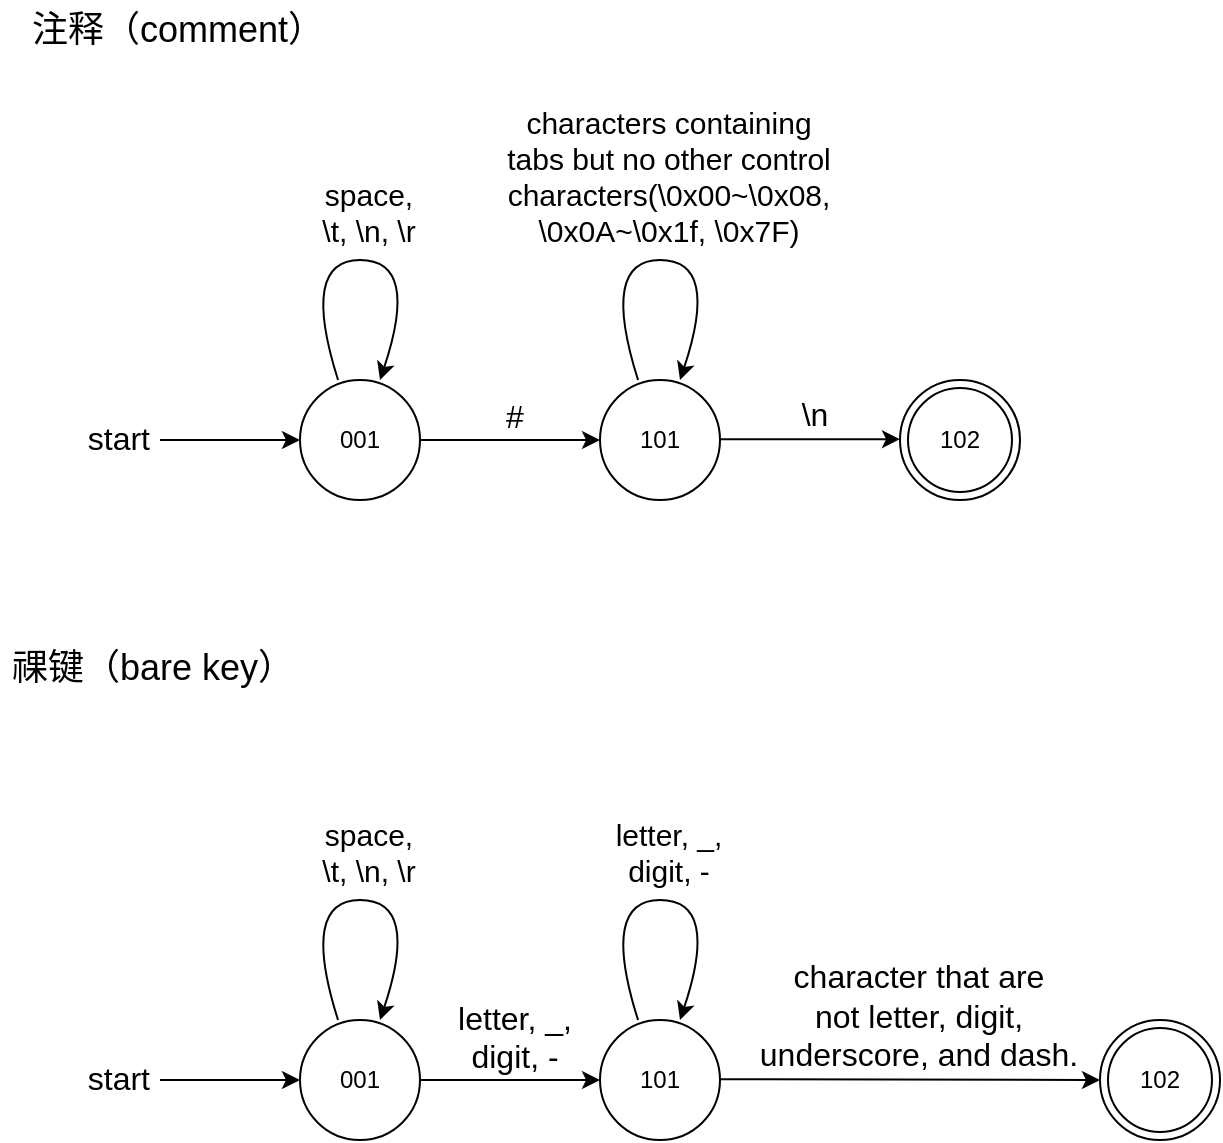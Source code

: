 <mxfile version="22.1.2" type="device">
  <diagram name="第 1 页" id="ydRHRouhvx54ArjkyRwV">
    <mxGraphModel dx="928" dy="617" grid="1" gridSize="10" guides="1" tooltips="1" connect="1" arrows="1" fold="1" page="1" pageScale="1" pageWidth="827" pageHeight="1169" math="0" shadow="0">
      <root>
        <mxCell id="0" />
        <mxCell id="1" parent="0" />
        <mxCell id="yDTgXF9lxVvC0tkeASpY-1" value="001" style="shape=ellipse;html=1;dashed=0;whiteSpace=wrap;aspect=fixed;perimeter=ellipsePerimeter;" vertex="1" parent="1">
          <mxGeometry x="220" y="270" width="60" height="60" as="geometry" />
        </mxCell>
        <mxCell id="yDTgXF9lxVvC0tkeASpY-2" value="" style="endArrow=classic;html=1;rounded=0;entryX=0;entryY=0.5;entryDx=0;entryDy=0;" edge="1" parent="1" target="yDTgXF9lxVvC0tkeASpY-1">
          <mxGeometry width="50" height="50" relative="1" as="geometry">
            <mxPoint x="150" y="300" as="sourcePoint" />
            <mxPoint x="130" y="290" as="targetPoint" />
          </mxGeometry>
        </mxCell>
        <mxCell id="yDTgXF9lxVvC0tkeASpY-7" value="start" style="edgeLabel;html=1;align=right;verticalAlign=middle;resizable=0;points=[];fontSize=16;spacingLeft=0;spacingRight=27;" vertex="1" connectable="0" parent="yDTgXF9lxVvC0tkeASpY-2">
          <mxGeometry x="-0.371" y="1" relative="1" as="geometry">
            <mxPoint as="offset" />
          </mxGeometry>
        </mxCell>
        <mxCell id="yDTgXF9lxVvC0tkeASpY-5" value="" style="curved=1;endArrow=classic;html=1;rounded=0;exitX=0.317;exitY=-0.05;exitDx=0;exitDy=0;exitPerimeter=0;" edge="1" parent="1">
          <mxGeometry width="50" height="50" relative="1" as="geometry">
            <mxPoint x="239.02" y="270" as="sourcePoint" />
            <mxPoint x="260" y="270" as="targetPoint" />
            <Array as="points">
              <mxPoint x="220" y="210" />
              <mxPoint x="280" y="210" />
            </Array>
          </mxGeometry>
        </mxCell>
        <mxCell id="yDTgXF9lxVvC0tkeASpY-6" value="space, &lt;br style=&quot;font-size: 15px;&quot;&gt;\t, \n, \r" style="edgeLabel;html=1;align=center;verticalAlign=bottom;resizable=0;points=[];fontSize=15;spacingBottom=6;" vertex="1" connectable="0" parent="yDTgXF9lxVvC0tkeASpY-5">
          <mxGeometry x="0.041" y="-2" relative="1" as="geometry">
            <mxPoint as="offset" />
          </mxGeometry>
        </mxCell>
        <mxCell id="yDTgXF9lxVvC0tkeASpY-8" value="101" style="shape=ellipse;html=1;dashed=0;whiteSpace=wrap;aspect=fixed;perimeter=ellipsePerimeter;" vertex="1" parent="1">
          <mxGeometry x="370" y="270" width="60" height="60" as="geometry" />
        </mxCell>
        <mxCell id="yDTgXF9lxVvC0tkeASpY-11" value="" style="curved=1;endArrow=classic;html=1;rounded=0;exitX=0.317;exitY=-0.05;exitDx=0;exitDy=0;exitPerimeter=0;" edge="1" parent="1">
          <mxGeometry width="50" height="50" relative="1" as="geometry">
            <mxPoint x="389.02" y="270" as="sourcePoint" />
            <mxPoint x="410" y="270" as="targetPoint" />
            <Array as="points">
              <mxPoint x="370" y="210" />
              <mxPoint x="430" y="210" />
            </Array>
          </mxGeometry>
        </mxCell>
        <mxCell id="yDTgXF9lxVvC0tkeASpY-12" value="characters containing&lt;br&gt;tabs but no other control&lt;br&gt;characters(\0x00~\0x08,&lt;br&gt;\0x0A~\0x1f, \0x7F)" style="edgeLabel;html=1;align=center;verticalAlign=bottom;resizable=0;points=[];fontSize=15;spacingBottom=6;" vertex="1" connectable="0" parent="yDTgXF9lxVvC0tkeASpY-11">
          <mxGeometry x="0.041" y="-2" relative="1" as="geometry">
            <mxPoint as="offset" />
          </mxGeometry>
        </mxCell>
        <mxCell id="yDTgXF9lxVvC0tkeASpY-13" value="" style="endArrow=classic;html=1;rounded=0;exitX=1;exitY=0.5;exitDx=0;exitDy=0;" edge="1" parent="1" source="yDTgXF9lxVvC0tkeASpY-1">
          <mxGeometry width="50" height="50" relative="1" as="geometry">
            <mxPoint x="320" y="310" as="sourcePoint" />
            <mxPoint x="370" y="300" as="targetPoint" />
          </mxGeometry>
        </mxCell>
        <mxCell id="yDTgXF9lxVvC0tkeASpY-14" value="#" style="edgeLabel;html=1;align=center;verticalAlign=bottom;resizable=0;points=[];fontSize=16;" vertex="1" connectable="0" parent="yDTgXF9lxVvC0tkeASpY-13">
          <mxGeometry x="0.044" y="1" relative="1" as="geometry">
            <mxPoint as="offset" />
          </mxGeometry>
        </mxCell>
        <mxCell id="yDTgXF9lxVvC0tkeASpY-15" value="注释（comment）" style="text;strokeColor=none;fillColor=none;align=left;verticalAlign=middle;spacingLeft=4;spacingRight=4;overflow=hidden;points=[[0,0.5],[1,0.5]];portConstraint=eastwest;rotatable=0;whiteSpace=wrap;html=1;fontSize=18;fontFamily=Helvetica;" vertex="1" parent="1">
          <mxGeometry x="80" y="80" width="180" height="30" as="geometry" />
        </mxCell>
        <mxCell id="yDTgXF9lxVvC0tkeASpY-17" value="" style="endArrow=classic;html=1;rounded=0;exitX=1;exitY=0.5;exitDx=0;exitDy=0;" edge="1" parent="1">
          <mxGeometry width="50" height="50" relative="1" as="geometry">
            <mxPoint x="430" y="299.58" as="sourcePoint" />
            <mxPoint x="520" y="299.58" as="targetPoint" />
          </mxGeometry>
        </mxCell>
        <mxCell id="yDTgXF9lxVvC0tkeASpY-18" value="\n" style="edgeLabel;html=1;align=center;verticalAlign=bottom;resizable=0;points=[];fontSize=16;" vertex="1" connectable="0" parent="yDTgXF9lxVvC0tkeASpY-17">
          <mxGeometry x="0.044" y="1" relative="1" as="geometry">
            <mxPoint as="offset" />
          </mxGeometry>
        </mxCell>
        <mxCell id="yDTgXF9lxVvC0tkeASpY-19" value="102" style="ellipse;shape=doubleEllipse;html=1;dashed=0;whiteSpace=wrap;aspect=fixed;" vertex="1" parent="1">
          <mxGeometry x="520" y="270" width="60" height="60" as="geometry" />
        </mxCell>
        <mxCell id="yDTgXF9lxVvC0tkeASpY-20" value="祼键（bare key）" style="text;strokeColor=none;fillColor=none;align=left;verticalAlign=middle;spacingLeft=4;spacingRight=4;overflow=hidden;points=[[0,0.5],[1,0.5]];portConstraint=eastwest;rotatable=0;whiteSpace=wrap;html=1;fontSize=18;fontFamily=Helvetica;" vertex="1" parent="1">
          <mxGeometry x="70" y="399" width="180" height="30" as="geometry" />
        </mxCell>
        <mxCell id="yDTgXF9lxVvC0tkeASpY-21" value="001" style="shape=ellipse;html=1;dashed=0;whiteSpace=wrap;aspect=fixed;perimeter=ellipsePerimeter;" vertex="1" parent="1">
          <mxGeometry x="220" y="590" width="60" height="60" as="geometry" />
        </mxCell>
        <mxCell id="yDTgXF9lxVvC0tkeASpY-22" value="" style="endArrow=classic;html=1;rounded=0;entryX=0;entryY=0.5;entryDx=0;entryDy=0;" edge="1" parent="1" target="yDTgXF9lxVvC0tkeASpY-21">
          <mxGeometry width="50" height="50" relative="1" as="geometry">
            <mxPoint x="150" y="620" as="sourcePoint" />
            <mxPoint x="130" y="610" as="targetPoint" />
          </mxGeometry>
        </mxCell>
        <mxCell id="yDTgXF9lxVvC0tkeASpY-23" value="start" style="edgeLabel;html=1;align=right;verticalAlign=middle;resizable=0;points=[];fontSize=16;spacingLeft=0;spacingRight=27;" vertex="1" connectable="0" parent="yDTgXF9lxVvC0tkeASpY-22">
          <mxGeometry x="-0.371" y="1" relative="1" as="geometry">
            <mxPoint as="offset" />
          </mxGeometry>
        </mxCell>
        <mxCell id="yDTgXF9lxVvC0tkeASpY-24" value="" style="curved=1;endArrow=classic;html=1;rounded=0;exitX=0.317;exitY=-0.05;exitDx=0;exitDy=0;exitPerimeter=0;" edge="1" parent="1">
          <mxGeometry width="50" height="50" relative="1" as="geometry">
            <mxPoint x="239.02" y="590" as="sourcePoint" />
            <mxPoint x="260" y="590" as="targetPoint" />
            <Array as="points">
              <mxPoint x="220" y="530" />
              <mxPoint x="280" y="530" />
            </Array>
          </mxGeometry>
        </mxCell>
        <mxCell id="yDTgXF9lxVvC0tkeASpY-25" value="space, &lt;br style=&quot;font-size: 15px;&quot;&gt;\t, \n, \r" style="edgeLabel;html=1;align=center;verticalAlign=bottom;resizable=0;points=[];fontSize=15;spacingBottom=6;" vertex="1" connectable="0" parent="yDTgXF9lxVvC0tkeASpY-24">
          <mxGeometry x="0.041" y="-2" relative="1" as="geometry">
            <mxPoint as="offset" />
          </mxGeometry>
        </mxCell>
        <mxCell id="yDTgXF9lxVvC0tkeASpY-26" value="101" style="shape=ellipse;html=1;dashed=0;whiteSpace=wrap;aspect=fixed;perimeter=ellipsePerimeter;" vertex="1" parent="1">
          <mxGeometry x="370" y="590" width="60" height="60" as="geometry" />
        </mxCell>
        <mxCell id="yDTgXF9lxVvC0tkeASpY-27" value="" style="curved=1;endArrow=classic;html=1;rounded=0;exitX=0.317;exitY=-0.05;exitDx=0;exitDy=0;exitPerimeter=0;" edge="1" parent="1">
          <mxGeometry width="50" height="50" relative="1" as="geometry">
            <mxPoint x="389.02" y="590" as="sourcePoint" />
            <mxPoint x="410" y="590" as="targetPoint" />
            <Array as="points">
              <mxPoint x="370" y="530" />
              <mxPoint x="430" y="530" />
            </Array>
          </mxGeometry>
        </mxCell>
        <mxCell id="yDTgXF9lxVvC0tkeASpY-28" value="letter, _,&lt;br&gt;digit, -" style="edgeLabel;html=1;align=center;verticalAlign=bottom;resizable=0;points=[];fontSize=15;spacingBottom=6;" vertex="1" connectable="0" parent="yDTgXF9lxVvC0tkeASpY-27">
          <mxGeometry x="0.041" y="-2" relative="1" as="geometry">
            <mxPoint as="offset" />
          </mxGeometry>
        </mxCell>
        <mxCell id="yDTgXF9lxVvC0tkeASpY-29" value="" style="endArrow=classic;html=1;rounded=0;exitX=1;exitY=0.5;exitDx=0;exitDy=0;" edge="1" parent="1" source="yDTgXF9lxVvC0tkeASpY-21">
          <mxGeometry width="50" height="50" relative="1" as="geometry">
            <mxPoint x="320" y="630" as="sourcePoint" />
            <mxPoint x="370" y="620" as="targetPoint" />
          </mxGeometry>
        </mxCell>
        <mxCell id="yDTgXF9lxVvC0tkeASpY-30" value="letter, _,&lt;br&gt;digit, -" style="edgeLabel;html=1;align=center;verticalAlign=bottom;resizable=0;points=[];fontSize=16;" vertex="1" connectable="0" parent="yDTgXF9lxVvC0tkeASpY-29">
          <mxGeometry x="0.044" y="1" relative="1" as="geometry">
            <mxPoint as="offset" />
          </mxGeometry>
        </mxCell>
        <mxCell id="yDTgXF9lxVvC0tkeASpY-31" value="" style="endArrow=classic;html=1;rounded=0;exitX=1;exitY=0.5;exitDx=0;exitDy=0;entryX=0;entryY=0.5;entryDx=0;entryDy=0;" edge="1" parent="1" target="yDTgXF9lxVvC0tkeASpY-33">
          <mxGeometry width="50" height="50" relative="1" as="geometry">
            <mxPoint x="430" y="619.58" as="sourcePoint" />
            <mxPoint x="580" y="620" as="targetPoint" />
          </mxGeometry>
        </mxCell>
        <mxCell id="yDTgXF9lxVvC0tkeASpY-32" value="character that are&lt;br&gt;not letter, digit, &lt;br&gt;underscore, and dash." style="edgeLabel;html=1;align=center;verticalAlign=bottom;resizable=0;points=[];fontSize=16;" vertex="1" connectable="0" parent="yDTgXF9lxVvC0tkeASpY-31">
          <mxGeometry x="0.044" y="1" relative="1" as="geometry">
            <mxPoint as="offset" />
          </mxGeometry>
        </mxCell>
        <mxCell id="yDTgXF9lxVvC0tkeASpY-33" value="102" style="ellipse;shape=doubleEllipse;html=1;dashed=0;whiteSpace=wrap;aspect=fixed;" vertex="1" parent="1">
          <mxGeometry x="620" y="590" width="60" height="60" as="geometry" />
        </mxCell>
      </root>
    </mxGraphModel>
  </diagram>
</mxfile>
